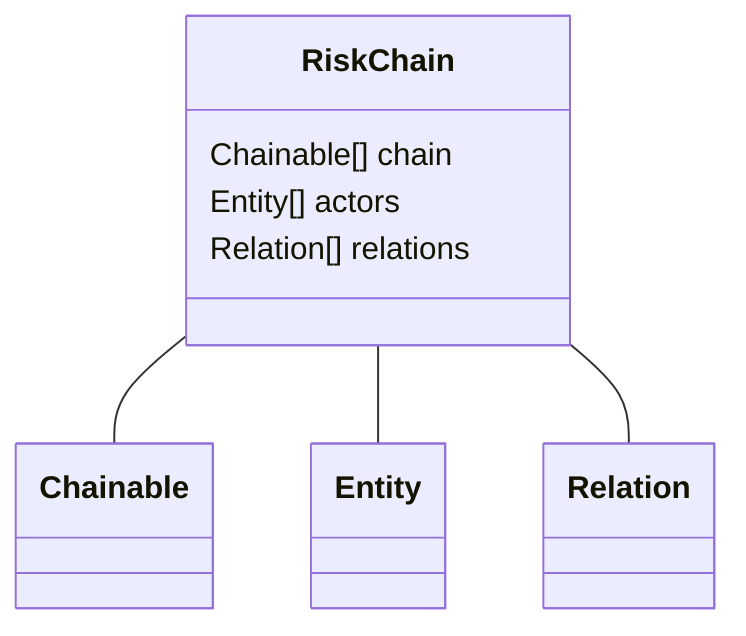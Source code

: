 classDiagram
  RiskChain -- Chainable
RiskChain -- Entity
RiskChain -- Relation


class RiskChain {

  Chainable[] chain
  Entity[] actors
  Relation[] relations

}